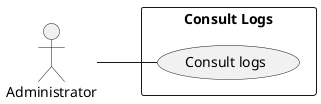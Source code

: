 @startuml Consult logs

left to right direction

actor Administrator as A

rectangle "Consult Logs" {
  usecase "Consult logs" as C
}

A -- C

@enduml

